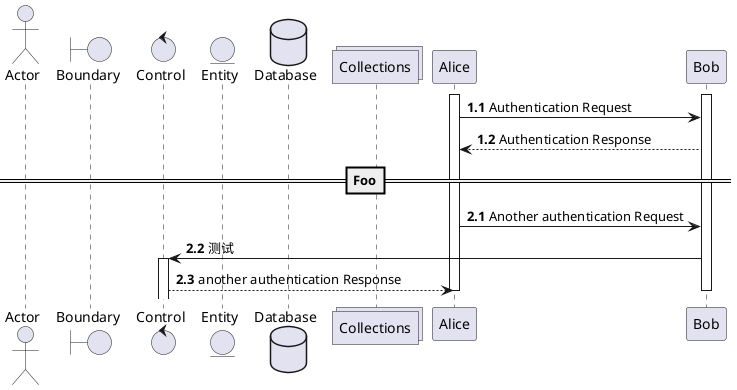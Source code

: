 @startuml
'https://plantuml.com/sequence-diagram
actor Actor
boundary Boundary
control Control
entity Entity
database Database
collections Collections
autonumber 1.1
'第一个流程
activate Alice
activate Bob
Alice -> Bob: Authentication Request
Bob --> Alice: Authentication Response

==Foo==
autonumber stop

autonumber 2.1

Alice -> Bob: Another authentication Request
Bob -> Control: 测试
activate Control
Alice <-- Control: another authentication Response

deactivate Alice
deactivate Bob

@enduml
